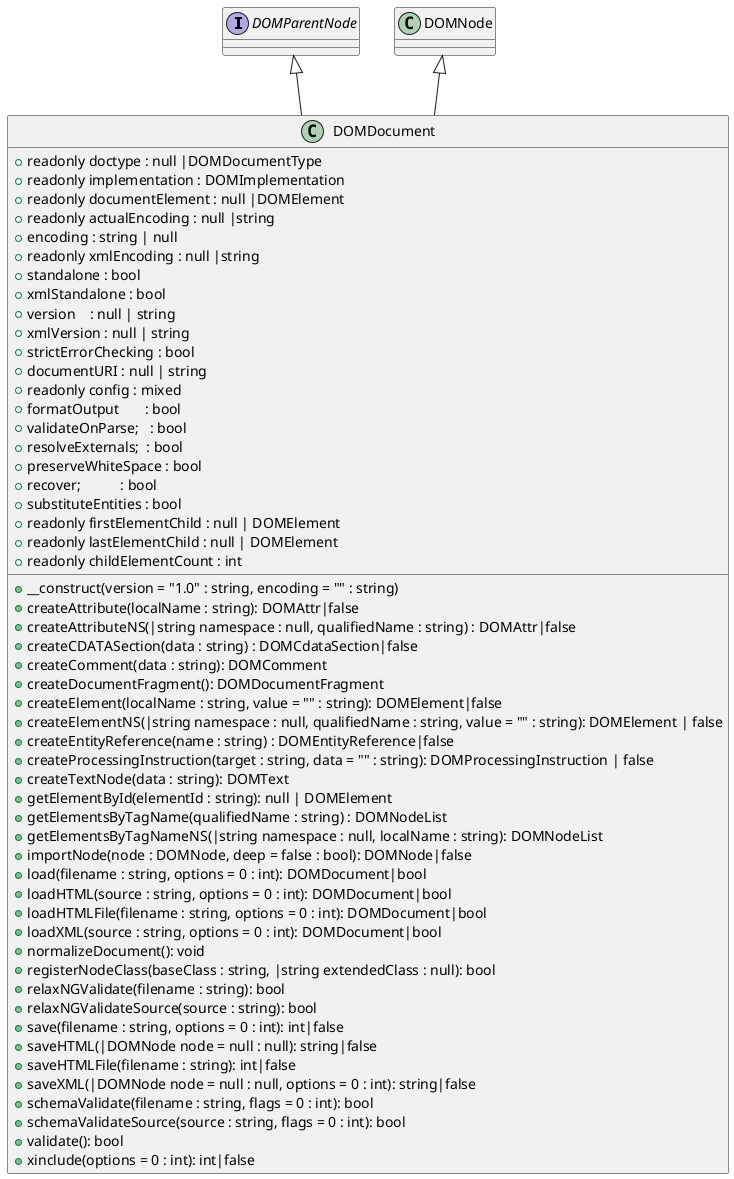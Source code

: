 @startuml
interface DOMParentNode
DOMNode       <|-- DOMDocument 
DOMParentNode <|-- DOMDocument 

class DOMDocument {

  +readonly doctype : null |DOMDocumentType
  +readonly implementation : DOMImplementation
  +readonly documentElement : null |DOMElement
  +readonly actualEncoding : null |string
  +encoding : string | null
  +readonly xmlEncoding : null |string
  +standalone : bool
  +xmlStandalone : bool
  +version    : null | string
  +xmlVersion : null | string 
  +strictErrorChecking : bool 
  +documentURI : null | string 
  +readonly config : mixed
  +formatOutput       : bool  
  +validateOnParse;   : bool 
  +resolveExternals;  : bool 
  +preserveWhiteSpace : bool 
  +recover;           : bool 
  +substituteEntities : bool 
  +readonly firstElementChild : null | DOMElement
  +readonly lastElementChild : null | DOMElement
  +readonly childElementCount : int
  +__construct(version = "1.0" : string, encoding = "" : string)
  +createAttribute(localName : string): DOMAttr|false
  +createAttributeNS(|string namespace : null, qualifiedName : string) : DOMAttr|false
  +createCDATASection(data : string) : DOMCdataSection|false
  +createComment(data : string): DOMComment
  +createDocumentFragment(): DOMDocumentFragment
  +createElement(localName : string, value = "" : string): DOMElement|false
  +createElementNS(|string namespace : null, qualifiedName : string, value = "" : string): DOMElement | false
  +createEntityReference(name : string) : DOMEntityReference|false
  +createProcessingInstruction(target : string, data = "" : string): DOMProcessingInstruction | false
  +createTextNode(data : string): DOMText
  +getElementById(elementId : string): null | DOMElement
  +getElementsByTagName(qualifiedName : string) : DOMNodeList
  +getElementsByTagNameNS(|string namespace : null, localName : string): DOMNodeList
  +importNode(node : DOMNode, deep = false : bool): DOMNode|false
  +load(filename : string, options = 0 : int): DOMDocument|bool
  +loadHTML(source : string, options = 0 : int): DOMDocument|bool
  +loadHTMLFile(filename : string, options = 0 : int): DOMDocument|bool
  +loadXML(source : string, options = 0 : int): DOMDocument|bool
  +normalizeDocument(): void
  +registerNodeClass(baseClass : string, |string extendedClass : null): bool
  +relaxNGValidate(filename : string): bool
  +relaxNGValidateSource(source : string): bool
  +save(filename : string, options = 0 : int): int|false
  +saveHTML(|DOMNode node = null : null): string|false
  +saveHTMLFile(filename : string): int|false
  +saveXML(|DOMNode node = null : null, options = 0 : int): string|false
  +schemaValidate(filename : string, flags = 0 : int): bool
  +schemaValidateSource(source : string, flags = 0 : int): bool
  +validate(): bool
  +xinclude(options = 0 : int): int|false
}
@enduml
